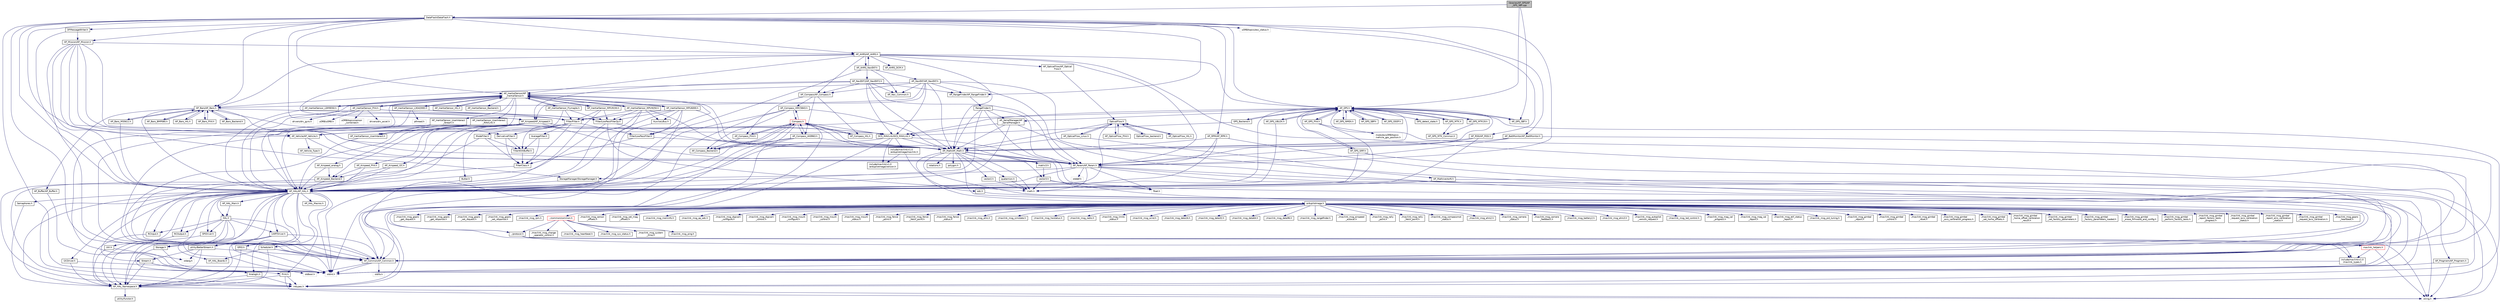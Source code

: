 digraph "libraries/AP_GPS/AP_GPS_SBF.cpp"
{
 // INTERACTIVE_SVG=YES
  edge [fontname="Helvetica",fontsize="10",labelfontname="Helvetica",labelfontsize="10"];
  node [fontname="Helvetica",fontsize="10",shape=record];
  Node1 [label="libraries/AP_GPS/AP\l_GPS_SBF.cpp",height=0.2,width=0.4,color="black", fillcolor="grey75", style="filled", fontcolor="black"];
  Node1 -> Node2 [color="midnightblue",fontsize="10",style="solid",fontname="Helvetica"];
  Node2 [label="AP_GPS.h",height=0.2,width=0.4,color="black", fillcolor="white", style="filled",URL="$AP__GPS_8h.html"];
  Node2 -> Node3 [color="midnightblue",fontsize="10",style="solid",fontname="Helvetica"];
  Node3 [label="AP_HAL/AP_HAL.h",height=0.2,width=0.4,color="black", fillcolor="white", style="filled",URL="$AP__HAL_8h.html"];
  Node3 -> Node4 [color="midnightblue",fontsize="10",style="solid",fontname="Helvetica"];
  Node4 [label="stdint.h",height=0.2,width=0.4,color="grey75", fillcolor="white", style="filled"];
  Node3 -> Node5 [color="midnightblue",fontsize="10",style="solid",fontname="Helvetica"];
  Node5 [label="stdbool.h",height=0.2,width=0.4,color="grey75", fillcolor="white", style="filled"];
  Node3 -> Node6 [color="midnightblue",fontsize="10",style="solid",fontname="Helvetica"];
  Node6 [label="AP_HAL_Namespace.h",height=0.2,width=0.4,color="black", fillcolor="white", style="filled",URL="$AP__HAL__Namespace_8h.html"];
  Node6 -> Node7 [color="midnightblue",fontsize="10",style="solid",fontname="Helvetica"];
  Node7 [label="string.h",height=0.2,width=0.4,color="grey75", fillcolor="white", style="filled"];
  Node6 -> Node8 [color="midnightblue",fontsize="10",style="solid",fontname="Helvetica"];
  Node8 [label="utility/functor.h",height=0.2,width=0.4,color="black", fillcolor="white", style="filled",URL="$functor_8h.html"];
  Node3 -> Node9 [color="midnightblue",fontsize="10",style="solid",fontname="Helvetica"];
  Node9 [label="AP_HAL_Boards.h",height=0.2,width=0.4,color="black", fillcolor="white", style="filled",URL="$AP__HAL__Boards_8h.html"];
  Node3 -> Node10 [color="midnightblue",fontsize="10",style="solid",fontname="Helvetica"];
  Node10 [label="AP_HAL_Macros.h",height=0.2,width=0.4,color="black", fillcolor="white", style="filled",URL="$AP__HAL__Macros_8h.html"];
  Node3 -> Node11 [color="midnightblue",fontsize="10",style="solid",fontname="Helvetica"];
  Node11 [label="AP_HAL_Main.h",height=0.2,width=0.4,color="black", fillcolor="white", style="filled",URL="$AP__HAL__Main_8h.html"];
  Node11 -> Node12 [color="midnightblue",fontsize="10",style="solid",fontname="Helvetica"];
  Node12 [label="HAL.h",height=0.2,width=0.4,color="black", fillcolor="white", style="filled",URL="$HAL_8h.html"];
  Node12 -> Node6 [color="midnightblue",fontsize="10",style="solid",fontname="Helvetica"];
  Node12 -> Node13 [color="midnightblue",fontsize="10",style="solid",fontname="Helvetica"];
  Node13 [label="AnalogIn.h",height=0.2,width=0.4,color="black", fillcolor="white", style="filled",URL="$AnalogIn_8h.html"];
  Node13 -> Node14 [color="midnightblue",fontsize="10",style="solid",fontname="Helvetica"];
  Node14 [label="inttypes.h",height=0.2,width=0.4,color="grey75", fillcolor="white", style="filled"];
  Node13 -> Node6 [color="midnightblue",fontsize="10",style="solid",fontname="Helvetica"];
  Node12 -> Node15 [color="midnightblue",fontsize="10",style="solid",fontname="Helvetica"];
  Node15 [label="GPIO.h",height=0.2,width=0.4,color="black", fillcolor="white", style="filled",URL="$GPIO_8h.html"];
  Node15 -> Node4 [color="midnightblue",fontsize="10",style="solid",fontname="Helvetica"];
  Node15 -> Node6 [color="midnightblue",fontsize="10",style="solid",fontname="Helvetica"];
  Node12 -> Node16 [color="midnightblue",fontsize="10",style="solid",fontname="Helvetica"];
  Node16 [label="RCInput.h",height=0.2,width=0.4,color="black", fillcolor="white", style="filled",URL="$RCInput_8h.html"];
  Node16 -> Node6 [color="midnightblue",fontsize="10",style="solid",fontname="Helvetica"];
  Node12 -> Node17 [color="midnightblue",fontsize="10",style="solid",fontname="Helvetica"];
  Node17 [label="RCOutput.h",height=0.2,width=0.4,color="black", fillcolor="white", style="filled",URL="$RCOutput_8h.html"];
  Node17 -> Node6 [color="midnightblue",fontsize="10",style="solid",fontname="Helvetica"];
  Node12 -> Node18 [color="midnightblue",fontsize="10",style="solid",fontname="Helvetica"];
  Node18 [label="SPIDriver.h",height=0.2,width=0.4,color="black", fillcolor="white", style="filled",URL="$SPIDriver_8h.html"];
  Node18 -> Node6 [color="midnightblue",fontsize="10",style="solid",fontname="Helvetica"];
  Node12 -> Node19 [color="midnightblue",fontsize="10",style="solid",fontname="Helvetica"];
  Node19 [label="Storage.h",height=0.2,width=0.4,color="black", fillcolor="white", style="filled",URL="$Storage_8h.html"];
  Node19 -> Node4 [color="midnightblue",fontsize="10",style="solid",fontname="Helvetica"];
  Node19 -> Node6 [color="midnightblue",fontsize="10",style="solid",fontname="Helvetica"];
  Node12 -> Node20 [color="midnightblue",fontsize="10",style="solid",fontname="Helvetica"];
  Node20 [label="UARTDriver.h",height=0.2,width=0.4,color="black", fillcolor="white", style="filled",URL="$UARTDriver_8h.html"];
  Node20 -> Node4 [color="midnightblue",fontsize="10",style="solid",fontname="Helvetica"];
  Node20 -> Node21 [color="midnightblue",fontsize="10",style="solid",fontname="Helvetica"];
  Node21 [label="AP_Common/AP_Common.h",height=0.2,width=0.4,color="black", fillcolor="white", style="filled",URL="$AP__Common_8h.html",tooltip="Common definitions and utility routines for the ArduPilot libraries. "];
  Node21 -> Node4 [color="midnightblue",fontsize="10",style="solid",fontname="Helvetica"];
  Node21 -> Node22 [color="midnightblue",fontsize="10",style="solid",fontname="Helvetica"];
  Node22 [label="stdlib.h",height=0.2,width=0.4,color="grey75", fillcolor="white", style="filled"];
  Node21 -> Node5 [color="midnightblue",fontsize="10",style="solid",fontname="Helvetica"];
  Node20 -> Node6 [color="midnightblue",fontsize="10",style="solid",fontname="Helvetica"];
  Node20 -> Node23 [color="midnightblue",fontsize="10",style="solid",fontname="Helvetica"];
  Node23 [label="utility/BetterStream.h",height=0.2,width=0.4,color="black", fillcolor="white", style="filled",URL="$BetterStream_8h.html"];
  Node23 -> Node24 [color="midnightblue",fontsize="10",style="solid",fontname="Helvetica"];
  Node24 [label="stdarg.h",height=0.2,width=0.4,color="grey75", fillcolor="white", style="filled"];
  Node23 -> Node21 [color="midnightblue",fontsize="10",style="solid",fontname="Helvetica"];
  Node23 -> Node6 [color="midnightblue",fontsize="10",style="solid",fontname="Helvetica"];
  Node23 -> Node25 [color="midnightblue",fontsize="10",style="solid",fontname="Helvetica"];
  Node25 [label="Stream.h",height=0.2,width=0.4,color="black", fillcolor="white", style="filled",URL="$Stream_8h.html"];
  Node25 -> Node6 [color="midnightblue",fontsize="10",style="solid",fontname="Helvetica"];
  Node25 -> Node26 [color="midnightblue",fontsize="10",style="solid",fontname="Helvetica"];
  Node26 [label="Print.h",height=0.2,width=0.4,color="black", fillcolor="white", style="filled",URL="$Print_8h.html"];
  Node26 -> Node6 [color="midnightblue",fontsize="10",style="solid",fontname="Helvetica"];
  Node26 -> Node14 [color="midnightblue",fontsize="10",style="solid",fontname="Helvetica"];
  Node26 -> Node7 [color="midnightblue",fontsize="10",style="solid",fontname="Helvetica"];
  Node3 -> Node20 [color="midnightblue",fontsize="10",style="solid",fontname="Helvetica"];
  Node3 -> Node27 [color="midnightblue",fontsize="10",style="solid",fontname="Helvetica"];
  Node27 [label="I2CDriver.h",height=0.2,width=0.4,color="black", fillcolor="white", style="filled",URL="$I2CDriver_8h.html"];
  Node27 -> Node4 [color="midnightblue",fontsize="10",style="solid",fontname="Helvetica"];
  Node27 -> Node6 [color="midnightblue",fontsize="10",style="solid",fontname="Helvetica"];
  Node3 -> Node18 [color="midnightblue",fontsize="10",style="solid",fontname="Helvetica"];
  Node3 -> Node13 [color="midnightblue",fontsize="10",style="solid",fontname="Helvetica"];
  Node3 -> Node19 [color="midnightblue",fontsize="10",style="solid",fontname="Helvetica"];
  Node3 -> Node15 [color="midnightblue",fontsize="10",style="solid",fontname="Helvetica"];
  Node3 -> Node16 [color="midnightblue",fontsize="10",style="solid",fontname="Helvetica"];
  Node3 -> Node17 [color="midnightblue",fontsize="10",style="solid",fontname="Helvetica"];
  Node3 -> Node28 [color="midnightblue",fontsize="10",style="solid",fontname="Helvetica"];
  Node28 [label="Scheduler.h",height=0.2,width=0.4,color="black", fillcolor="white", style="filled",URL="$Scheduler_8h.html"];
  Node28 -> Node4 [color="midnightblue",fontsize="10",style="solid",fontname="Helvetica"];
  Node28 -> Node21 [color="midnightblue",fontsize="10",style="solid",fontname="Helvetica"];
  Node28 -> Node9 [color="midnightblue",fontsize="10",style="solid",fontname="Helvetica"];
  Node28 -> Node6 [color="midnightblue",fontsize="10",style="solid",fontname="Helvetica"];
  Node3 -> Node29 [color="midnightblue",fontsize="10",style="solid",fontname="Helvetica"];
  Node29 [label="Semaphores.h",height=0.2,width=0.4,color="black", fillcolor="white", style="filled",URL="$Semaphores_8h.html"];
  Node29 -> Node6 [color="midnightblue",fontsize="10",style="solid",fontname="Helvetica"];
  Node3 -> Node30 [color="midnightblue",fontsize="10",style="solid",fontname="Helvetica"];
  Node30 [label="Util.h",height=0.2,width=0.4,color="black", fillcolor="white", style="filled",URL="$Util_8h.html"];
  Node30 -> Node24 [color="midnightblue",fontsize="10",style="solid",fontname="Helvetica"];
  Node30 -> Node6 [color="midnightblue",fontsize="10",style="solid",fontname="Helvetica"];
  Node3 -> Node26 [color="midnightblue",fontsize="10",style="solid",fontname="Helvetica"];
  Node3 -> Node25 [color="midnightblue",fontsize="10",style="solid",fontname="Helvetica"];
  Node3 -> Node23 [color="midnightblue",fontsize="10",style="solid",fontname="Helvetica"];
  Node3 -> Node12 [color="midnightblue",fontsize="10",style="solid",fontname="Helvetica"];
  Node2 -> Node14 [color="midnightblue",fontsize="10",style="solid",fontname="Helvetica"];
  Node2 -> Node21 [color="midnightblue",fontsize="10",style="solid",fontname="Helvetica"];
  Node2 -> Node31 [color="midnightblue",fontsize="10",style="solid",fontname="Helvetica"];
  Node31 [label="AP_Param/AP_Param.h",height=0.2,width=0.4,color="black", fillcolor="white", style="filled",URL="$AP__Param_8h.html",tooltip="A system for managing and storing variables that are of general interest to the system. "];
  Node31 -> Node3 [color="midnightblue",fontsize="10",style="solid",fontname="Helvetica"];
  Node31 -> Node32 [color="midnightblue",fontsize="10",style="solid",fontname="Helvetica"];
  Node32 [label="stddef.h",height=0.2,width=0.4,color="grey75", fillcolor="white", style="filled"];
  Node31 -> Node7 [color="midnightblue",fontsize="10",style="solid",fontname="Helvetica"];
  Node31 -> Node4 [color="midnightblue",fontsize="10",style="solid",fontname="Helvetica"];
  Node31 -> Node33 [color="midnightblue",fontsize="10",style="solid",fontname="Helvetica"];
  Node33 [label="math.h",height=0.2,width=0.4,color="grey75", fillcolor="white", style="filled"];
  Node31 -> Node34 [color="midnightblue",fontsize="10",style="solid",fontname="Helvetica"];
  Node34 [label="float.h",height=0.2,width=0.4,color="grey75", fillcolor="white", style="filled"];
  Node31 -> Node35 [color="midnightblue",fontsize="10",style="solid",fontname="Helvetica"];
  Node35 [label="AP_Progmem/AP_Progmem.h",height=0.2,width=0.4,color="black", fillcolor="white", style="filled",URL="$AP__Progmem_8h.html"];
  Node35 -> Node7 [color="midnightblue",fontsize="10",style="solid",fontname="Helvetica"];
  Node35 -> Node4 [color="midnightblue",fontsize="10",style="solid",fontname="Helvetica"];
  Node31 -> Node36 [color="midnightblue",fontsize="10",style="solid",fontname="Helvetica"];
  Node36 [label="StorageManager/StorageManager.h",height=0.2,width=0.4,color="black", fillcolor="white", style="filled",URL="$StorageManager_8h.html"];
  Node36 -> Node3 [color="midnightblue",fontsize="10",style="solid",fontname="Helvetica"];
  Node2 -> Node37 [color="midnightblue",fontsize="10",style="solid",fontname="Helvetica"];
  Node37 [label="AP_Math/AP_Math.h",height=0.2,width=0.4,color="black", fillcolor="white", style="filled",URL="$AP__Math_8h.html"];
  Node37 -> Node21 [color="midnightblue",fontsize="10",style="solid",fontname="Helvetica"];
  Node37 -> Node31 [color="midnightblue",fontsize="10",style="solid",fontname="Helvetica"];
  Node37 -> Node33 [color="midnightblue",fontsize="10",style="solid",fontname="Helvetica"];
  Node37 -> Node4 [color="midnightblue",fontsize="10",style="solid",fontname="Helvetica"];
  Node37 -> Node38 [color="midnightblue",fontsize="10",style="solid",fontname="Helvetica"];
  Node38 [label="rotations.h",height=0.2,width=0.4,color="black", fillcolor="white", style="filled",URL="$rotations_8h.html"];
  Node37 -> Node39 [color="midnightblue",fontsize="10",style="solid",fontname="Helvetica"];
  Node39 [label="vector2.h",height=0.2,width=0.4,color="black", fillcolor="white", style="filled",URL="$vector2_8h.html"];
  Node39 -> Node33 [color="midnightblue",fontsize="10",style="solid",fontname="Helvetica"];
  Node37 -> Node40 [color="midnightblue",fontsize="10",style="solid",fontname="Helvetica"];
  Node40 [label="vector3.h",height=0.2,width=0.4,color="black", fillcolor="white", style="filled",URL="$vector3_8h.html"];
  Node40 -> Node33 [color="midnightblue",fontsize="10",style="solid",fontname="Helvetica"];
  Node40 -> Node34 [color="midnightblue",fontsize="10",style="solid",fontname="Helvetica"];
  Node40 -> Node7 [color="midnightblue",fontsize="10",style="solid",fontname="Helvetica"];
  Node37 -> Node41 [color="midnightblue",fontsize="10",style="solid",fontname="Helvetica"];
  Node41 [label="matrix3.h",height=0.2,width=0.4,color="black", fillcolor="white", style="filled",URL="$matrix3_8h.html"];
  Node41 -> Node40 [color="midnightblue",fontsize="10",style="solid",fontname="Helvetica"];
  Node37 -> Node42 [color="midnightblue",fontsize="10",style="solid",fontname="Helvetica"];
  Node42 [label="quaternion.h",height=0.2,width=0.4,color="black", fillcolor="white", style="filled",URL="$quaternion_8h.html"];
  Node42 -> Node33 [color="midnightblue",fontsize="10",style="solid",fontname="Helvetica"];
  Node37 -> Node43 [color="midnightblue",fontsize="10",style="solid",fontname="Helvetica"];
  Node43 [label="polygon.h",height=0.2,width=0.4,color="black", fillcolor="white", style="filled",URL="$polygon_8h.html"];
  Node37 -> Node44 [color="midnightblue",fontsize="10",style="solid",fontname="Helvetica"];
  Node44 [label="edc.h",height=0.2,width=0.4,color="black", fillcolor="white", style="filled",URL="$edc_8h.html"];
  Node44 -> Node4 [color="midnightblue",fontsize="10",style="solid",fontname="Helvetica"];
  Node37 -> Node34 [color="midnightblue",fontsize="10",style="solid",fontname="Helvetica"];
  Node2 -> Node45 [color="midnightblue",fontsize="10",style="solid",fontname="Helvetica"];
  Node45 [label="GCS_MAVLink/GCS_MAVLink.h",height=0.2,width=0.4,color="black", fillcolor="white", style="filled",URL="$GCS__MAVLink_8h.html",tooltip="One size fits all header for MAVLink integration. "];
  Node45 -> Node3 [color="midnightblue",fontsize="10",style="solid",fontname="Helvetica"];
  Node45 -> Node31 [color="midnightblue",fontsize="10",style="solid",fontname="Helvetica"];
  Node45 -> Node37 [color="midnightblue",fontsize="10",style="solid",fontname="Helvetica"];
  Node45 -> Node46 [color="midnightblue",fontsize="10",style="solid",fontname="Helvetica"];
  Node46 [label="include/mavlink/v1.0\l/ardupilotmega/version.h",height=0.2,width=0.4,color="black", fillcolor="white", style="filled",URL="$ardupilotmega_2version_8h.html",tooltip="MAVLink comm protocol built from ardupilotmega.xml. "];
  Node45 -> Node47 [color="midnightblue",fontsize="10",style="solid",fontname="Helvetica"];
  Node47 [label="include/mavlink/v1.0\l/mavlink_types.h",height=0.2,width=0.4,color="black", fillcolor="white", style="filled",URL="$mavlink__types_8h.html"];
  Node47 -> Node4 [color="midnightblue",fontsize="10",style="solid",fontname="Helvetica"];
  Node45 -> Node48 [color="midnightblue",fontsize="10",style="solid",fontname="Helvetica"];
  Node48 [label="include/mavlink/v1.0\l/ardupilotmega/mavlink.h",height=0.2,width=0.4,color="black", fillcolor="white", style="filled",URL="$ardupilotmega_2mavlink_8h.html",tooltip="MAVLink comm protocol built from ardupilotmega.xml. "];
  Node48 -> Node46 [color="midnightblue",fontsize="10",style="solid",fontname="Helvetica"];
  Node48 -> Node49 [color="midnightblue",fontsize="10",style="solid",fontname="Helvetica"];
  Node49 [label="ardupilotmega.h",height=0.2,width=0.4,color="black", fillcolor="white", style="filled",URL="$ardupilotmega_8h.html",tooltip="MAVLink comm protocol generated from ardupilotmega.xml. "];
  Node49 -> Node50 [color="midnightblue",fontsize="10",style="solid",fontname="Helvetica"];
  Node50 [label="../protocol.h",height=0.2,width=0.4,color="black", fillcolor="white", style="filled",URL="$protocol_8h.html"];
  Node50 -> Node7 [color="midnightblue",fontsize="10",style="solid",fontname="Helvetica"];
  Node50 -> Node47 [color="midnightblue",fontsize="10",style="solid",fontname="Helvetica"];
  Node50 -> Node51 [color="midnightblue",fontsize="10",style="solid",fontname="Helvetica"];
  Node51 [label="mavlink_helpers.h",height=0.2,width=0.4,color="red", fillcolor="white", style="filled",URL="$mavlink__helpers_8h.html"];
  Node51 -> Node7 [color="midnightblue",fontsize="10",style="solid",fontname="Helvetica"];
  Node51 -> Node47 [color="midnightblue",fontsize="10",style="solid",fontname="Helvetica"];
  Node49 -> Node52 [color="midnightblue",fontsize="10",style="solid",fontname="Helvetica"];
  Node52 [label="../common/common.h",height=0.2,width=0.4,color="red", fillcolor="white", style="filled",URL="$common_8h.html",tooltip="MAVLink comm protocol generated from common.xml. "];
  Node52 -> Node50 [color="midnightblue",fontsize="10",style="solid",fontname="Helvetica"];
  Node52 -> Node53 [color="midnightblue",fontsize="10",style="solid",fontname="Helvetica"];
  Node53 [label="./mavlink_msg_heartbeat.h",height=0.2,width=0.4,color="black", fillcolor="white", style="filled",URL="$mavlink__msg__heartbeat_8h.html"];
  Node52 -> Node54 [color="midnightblue",fontsize="10",style="solid",fontname="Helvetica"];
  Node54 [label="./mavlink_msg_sys_status.h",height=0.2,width=0.4,color="black", fillcolor="white", style="filled",URL="$mavlink__msg__sys__status_8h.html"];
  Node52 -> Node55 [color="midnightblue",fontsize="10",style="solid",fontname="Helvetica"];
  Node55 [label="./mavlink_msg_system\l_time.h",height=0.2,width=0.4,color="black", fillcolor="white", style="filled",URL="$mavlink__msg__system__time_8h.html"];
  Node52 -> Node56 [color="midnightblue",fontsize="10",style="solid",fontname="Helvetica"];
  Node56 [label="./mavlink_msg_ping.h",height=0.2,width=0.4,color="black", fillcolor="white", style="filled",URL="$mavlink__msg__ping_8h.html"];
  Node52 -> Node57 [color="midnightblue",fontsize="10",style="solid",fontname="Helvetica"];
  Node57 [label="./mavlink_msg_change\l_operator_control.h",height=0.2,width=0.4,color="black", fillcolor="white", style="filled",URL="$mavlink__msg__change__operator__control_8h.html"];
  Node49 -> Node58 [color="midnightblue",fontsize="10",style="solid",fontname="Helvetica"];
  Node58 [label="./mavlink_msg_sensor\l_offsets.h",height=0.2,width=0.4,color="black", fillcolor="white", style="filled",URL="$mavlink__msg__sensor__offsets_8h.html"];
  Node49 -> Node59 [color="midnightblue",fontsize="10",style="solid",fontname="Helvetica"];
  Node59 [label="./mavlink_msg_set_mag\l_offsets.h",height=0.2,width=0.4,color="black", fillcolor="white", style="filled",URL="$mavlink__msg__set__mag__offsets_8h.html"];
  Node49 -> Node60 [color="midnightblue",fontsize="10",style="solid",fontname="Helvetica"];
  Node60 [label="./mavlink_msg_meminfo.h",height=0.2,width=0.4,color="black", fillcolor="white", style="filled",URL="$mavlink__msg__meminfo_8h.html"];
  Node49 -> Node61 [color="midnightblue",fontsize="10",style="solid",fontname="Helvetica"];
  Node61 [label="./mavlink_msg_ap_adc.h",height=0.2,width=0.4,color="black", fillcolor="white", style="filled",URL="$mavlink__msg__ap__adc_8h.html"];
  Node49 -> Node62 [color="midnightblue",fontsize="10",style="solid",fontname="Helvetica"];
  Node62 [label="./mavlink_msg_digicam\l_configure.h",height=0.2,width=0.4,color="black", fillcolor="white", style="filled",URL="$mavlink__msg__digicam__configure_8h.html"];
  Node49 -> Node63 [color="midnightblue",fontsize="10",style="solid",fontname="Helvetica"];
  Node63 [label="./mavlink_msg_digicam\l_control.h",height=0.2,width=0.4,color="black", fillcolor="white", style="filled",URL="$mavlink__msg__digicam__control_8h.html"];
  Node49 -> Node64 [color="midnightblue",fontsize="10",style="solid",fontname="Helvetica"];
  Node64 [label="./mavlink_msg_mount\l_configure.h",height=0.2,width=0.4,color="black", fillcolor="white", style="filled",URL="$mavlink__msg__mount__configure_8h.html"];
  Node49 -> Node65 [color="midnightblue",fontsize="10",style="solid",fontname="Helvetica"];
  Node65 [label="./mavlink_msg_mount\l_control.h",height=0.2,width=0.4,color="black", fillcolor="white", style="filled",URL="$mavlink__msg__mount__control_8h.html"];
  Node49 -> Node66 [color="midnightblue",fontsize="10",style="solid",fontname="Helvetica"];
  Node66 [label="./mavlink_msg_mount\l_status.h",height=0.2,width=0.4,color="black", fillcolor="white", style="filled",URL="$mavlink__msg__mount__status_8h.html"];
  Node49 -> Node67 [color="midnightblue",fontsize="10",style="solid",fontname="Helvetica"];
  Node67 [label="./mavlink_msg_fence\l_point.h",height=0.2,width=0.4,color="black", fillcolor="white", style="filled",URL="$mavlink__msg__fence__point_8h.html"];
  Node49 -> Node68 [color="midnightblue",fontsize="10",style="solid",fontname="Helvetica"];
  Node68 [label="./mavlink_msg_fence\l_fetch_point.h",height=0.2,width=0.4,color="black", fillcolor="white", style="filled",URL="$mavlink__msg__fence__fetch__point_8h.html"];
  Node49 -> Node69 [color="midnightblue",fontsize="10",style="solid",fontname="Helvetica"];
  Node69 [label="./mavlink_msg_fence\l_status.h",height=0.2,width=0.4,color="black", fillcolor="white", style="filled",URL="$mavlink__msg__fence__status_8h.html"];
  Node49 -> Node70 [color="midnightblue",fontsize="10",style="solid",fontname="Helvetica"];
  Node70 [label="./mavlink_msg_ahrs.h",height=0.2,width=0.4,color="black", fillcolor="white", style="filled",URL="$mavlink__msg__ahrs_8h.html"];
  Node49 -> Node71 [color="midnightblue",fontsize="10",style="solid",fontname="Helvetica"];
  Node71 [label="./mavlink_msg_simstate.h",height=0.2,width=0.4,color="black", fillcolor="white", style="filled",URL="$mavlink__msg__simstate_8h.html"];
  Node49 -> Node72 [color="midnightblue",fontsize="10",style="solid",fontname="Helvetica"];
  Node72 [label="./mavlink_msg_hwstatus.h",height=0.2,width=0.4,color="black", fillcolor="white", style="filled",URL="$mavlink__msg__hwstatus_8h.html"];
  Node49 -> Node73 [color="midnightblue",fontsize="10",style="solid",fontname="Helvetica"];
  Node73 [label="./mavlink_msg_radio.h",height=0.2,width=0.4,color="black", fillcolor="white", style="filled",URL="$mavlink__msg__radio_8h.html"];
  Node49 -> Node74 [color="midnightblue",fontsize="10",style="solid",fontname="Helvetica"];
  Node74 [label="./mavlink_msg_limits\l_status.h",height=0.2,width=0.4,color="black", fillcolor="white", style="filled",URL="$mavlink__msg__limits__status_8h.html"];
  Node49 -> Node75 [color="midnightblue",fontsize="10",style="solid",fontname="Helvetica"];
  Node75 [label="./mavlink_msg_wind.h",height=0.2,width=0.4,color="black", fillcolor="white", style="filled",URL="$mavlink__msg__wind_8h.html"];
  Node49 -> Node76 [color="midnightblue",fontsize="10",style="solid",fontname="Helvetica"];
  Node76 [label="./mavlink_msg_data16.h",height=0.2,width=0.4,color="black", fillcolor="white", style="filled",URL="$mavlink__msg__data16_8h.html"];
  Node49 -> Node77 [color="midnightblue",fontsize="10",style="solid",fontname="Helvetica"];
  Node77 [label="./mavlink_msg_data32.h",height=0.2,width=0.4,color="black", fillcolor="white", style="filled",URL="$mavlink__msg__data32_8h.html"];
  Node49 -> Node78 [color="midnightblue",fontsize="10",style="solid",fontname="Helvetica"];
  Node78 [label="./mavlink_msg_data64.h",height=0.2,width=0.4,color="black", fillcolor="white", style="filled",URL="$mavlink__msg__data64_8h.html"];
  Node49 -> Node79 [color="midnightblue",fontsize="10",style="solid",fontname="Helvetica"];
  Node79 [label="./mavlink_msg_data96.h",height=0.2,width=0.4,color="black", fillcolor="white", style="filled",URL="$mavlink__msg__data96_8h.html"];
  Node49 -> Node80 [color="midnightblue",fontsize="10",style="solid",fontname="Helvetica"];
  Node80 [label="./mavlink_msg_rangefinder.h",height=0.2,width=0.4,color="black", fillcolor="white", style="filled",URL="$mavlink__msg__rangefinder_8h.html"];
  Node49 -> Node81 [color="midnightblue",fontsize="10",style="solid",fontname="Helvetica"];
  Node81 [label="./mavlink_msg_airspeed\l_autocal.h",height=0.2,width=0.4,color="black", fillcolor="white", style="filled",URL="$mavlink__msg__airspeed__autocal_8h.html"];
  Node49 -> Node82 [color="midnightblue",fontsize="10",style="solid",fontname="Helvetica"];
  Node82 [label="./mavlink_msg_rally\l_point.h",height=0.2,width=0.4,color="black", fillcolor="white", style="filled",URL="$mavlink__msg__rally__point_8h.html"];
  Node49 -> Node83 [color="midnightblue",fontsize="10",style="solid",fontname="Helvetica"];
  Node83 [label="./mavlink_msg_rally\l_fetch_point.h",height=0.2,width=0.4,color="black", fillcolor="white", style="filled",URL="$mavlink__msg__rally__fetch__point_8h.html"];
  Node49 -> Node84 [color="midnightblue",fontsize="10",style="solid",fontname="Helvetica"];
  Node84 [label="./mavlink_msg_compassmot\l_status.h",height=0.2,width=0.4,color="black", fillcolor="white", style="filled",URL="$mavlink__msg__compassmot__status_8h.html"];
  Node49 -> Node85 [color="midnightblue",fontsize="10",style="solid",fontname="Helvetica"];
  Node85 [label="./mavlink_msg_ahrs2.h",height=0.2,width=0.4,color="black", fillcolor="white", style="filled",URL="$mavlink__msg__ahrs2_8h.html"];
  Node49 -> Node86 [color="midnightblue",fontsize="10",style="solid",fontname="Helvetica"];
  Node86 [label="./mavlink_msg_camera\l_status.h",height=0.2,width=0.4,color="black", fillcolor="white", style="filled",URL="$mavlink__msg__camera__status_8h.html"];
  Node49 -> Node87 [color="midnightblue",fontsize="10",style="solid",fontname="Helvetica"];
  Node87 [label="./mavlink_msg_camera\l_feedback.h",height=0.2,width=0.4,color="black", fillcolor="white", style="filled",URL="$mavlink__msg__camera__feedback_8h.html"];
  Node49 -> Node88 [color="midnightblue",fontsize="10",style="solid",fontname="Helvetica"];
  Node88 [label="./mavlink_msg_battery2.h",height=0.2,width=0.4,color="black", fillcolor="white", style="filled",URL="$mavlink__msg__battery2_8h.html"];
  Node49 -> Node89 [color="midnightblue",fontsize="10",style="solid",fontname="Helvetica"];
  Node89 [label="./mavlink_msg_ahrs3.h",height=0.2,width=0.4,color="black", fillcolor="white", style="filled",URL="$mavlink__msg__ahrs3_8h.html"];
  Node49 -> Node90 [color="midnightblue",fontsize="10",style="solid",fontname="Helvetica"];
  Node90 [label="./mavlink_msg_autopilot\l_version_request.h",height=0.2,width=0.4,color="black", fillcolor="white", style="filled",URL="$mavlink__msg__autopilot__version__request_8h.html"];
  Node49 -> Node91 [color="midnightblue",fontsize="10",style="solid",fontname="Helvetica"];
  Node91 [label="./mavlink_msg_led_control.h",height=0.2,width=0.4,color="black", fillcolor="white", style="filled",URL="$mavlink__msg__led__control_8h.html"];
  Node49 -> Node92 [color="midnightblue",fontsize="10",style="solid",fontname="Helvetica"];
  Node92 [label="./mavlink_msg_mag_cal\l_progress.h",height=0.2,width=0.4,color="black", fillcolor="white", style="filled",URL="$mavlink__msg__mag__cal__progress_8h.html"];
  Node49 -> Node93 [color="midnightblue",fontsize="10",style="solid",fontname="Helvetica"];
  Node93 [label="./mavlink_msg_mag_cal\l_report.h",height=0.2,width=0.4,color="black", fillcolor="white", style="filled",URL="$mavlink__msg__mag__cal__report_8h.html"];
  Node49 -> Node94 [color="midnightblue",fontsize="10",style="solid",fontname="Helvetica"];
  Node94 [label="./mavlink_msg_ekf_status\l_report.h",height=0.2,width=0.4,color="black", fillcolor="white", style="filled",URL="$mavlink__msg__ekf__status__report_8h.html"];
  Node49 -> Node95 [color="midnightblue",fontsize="10",style="solid",fontname="Helvetica"];
  Node95 [label="./mavlink_msg_pid_tuning.h",height=0.2,width=0.4,color="black", fillcolor="white", style="filled",URL="$mavlink__msg__pid__tuning_8h.html"];
  Node49 -> Node96 [color="midnightblue",fontsize="10",style="solid",fontname="Helvetica"];
  Node96 [label="./mavlink_msg_gimbal\l_report.h",height=0.2,width=0.4,color="black", fillcolor="white", style="filled",URL="$mavlink__msg__gimbal__report_8h.html"];
  Node49 -> Node97 [color="midnightblue",fontsize="10",style="solid",fontname="Helvetica"];
  Node97 [label="./mavlink_msg_gimbal\l_control.h",height=0.2,width=0.4,color="black", fillcolor="white", style="filled",URL="$mavlink__msg__gimbal__control_8h.html"];
  Node49 -> Node98 [color="midnightblue",fontsize="10",style="solid",fontname="Helvetica"];
  Node98 [label="./mavlink_msg_gimbal\l_reset.h",height=0.2,width=0.4,color="black", fillcolor="white", style="filled",URL="$mavlink__msg__gimbal__reset_8h.html"];
  Node49 -> Node99 [color="midnightblue",fontsize="10",style="solid",fontname="Helvetica"];
  Node99 [label="./mavlink_msg_gimbal\l_axis_calibration_progress.h",height=0.2,width=0.4,color="black", fillcolor="white", style="filled",URL="$mavlink__msg__gimbal__axis__calibration__progress_8h.html"];
  Node49 -> Node100 [color="midnightblue",fontsize="10",style="solid",fontname="Helvetica"];
  Node100 [label="./mavlink_msg_gimbal\l_set_home_offsets.h",height=0.2,width=0.4,color="black", fillcolor="white", style="filled",URL="$mavlink__msg__gimbal__set__home__offsets_8h.html"];
  Node49 -> Node101 [color="midnightblue",fontsize="10",style="solid",fontname="Helvetica"];
  Node101 [label="./mavlink_msg_gimbal\l_home_offset_calibration\l_result.h",height=0.2,width=0.4,color="black", fillcolor="white", style="filled",URL="$mavlink__msg__gimbal__home__offset__calibration__result_8h.html"];
  Node49 -> Node102 [color="midnightblue",fontsize="10",style="solid",fontname="Helvetica"];
  Node102 [label="./mavlink_msg_gimbal\l_set_factory_parameters.h",height=0.2,width=0.4,color="black", fillcolor="white", style="filled",URL="$mavlink__msg__gimbal__set__factory__parameters_8h.html"];
  Node49 -> Node103 [color="midnightblue",fontsize="10",style="solid",fontname="Helvetica"];
  Node103 [label="./mavlink_msg_gimbal\l_factory_parameters_loaded.h",height=0.2,width=0.4,color="black", fillcolor="white", style="filled",URL="$mavlink__msg__gimbal__factory__parameters__loaded_8h.html"];
  Node49 -> Node104 [color="midnightblue",fontsize="10",style="solid",fontname="Helvetica"];
  Node104 [label="./mavlink_msg_gimbal\l_erase_firmware_and_config.h",height=0.2,width=0.4,color="black", fillcolor="white", style="filled",URL="$mavlink__msg__gimbal__erase__firmware__and__config_8h.html"];
  Node49 -> Node105 [color="midnightblue",fontsize="10",style="solid",fontname="Helvetica"];
  Node105 [label="./mavlink_msg_gimbal\l_perform_factory_tests.h",height=0.2,width=0.4,color="black", fillcolor="white", style="filled",URL="$mavlink__msg__gimbal__perform__factory__tests_8h.html"];
  Node49 -> Node106 [color="midnightblue",fontsize="10",style="solid",fontname="Helvetica"];
  Node106 [label="./mavlink_msg_gimbal\l_report_factory_tests\l_progress.h",height=0.2,width=0.4,color="black", fillcolor="white", style="filled",URL="$mavlink__msg__gimbal__report__factory__tests__progress_8h.html"];
  Node49 -> Node107 [color="midnightblue",fontsize="10",style="solid",fontname="Helvetica"];
  Node107 [label="./mavlink_msg_gimbal\l_request_axis_calibration\l_status.h",height=0.2,width=0.4,color="black", fillcolor="white", style="filled",URL="$mavlink__msg__gimbal__request__axis__calibration__status_8h.html"];
  Node49 -> Node108 [color="midnightblue",fontsize="10",style="solid",fontname="Helvetica"];
  Node108 [label="./mavlink_msg_gimbal\l_report_axis_calibration\l_status.h",height=0.2,width=0.4,color="black", fillcolor="white", style="filled",URL="$mavlink__msg__gimbal__report__axis__calibration__status_8h.html"];
  Node49 -> Node109 [color="midnightblue",fontsize="10",style="solid",fontname="Helvetica"];
  Node109 [label="./mavlink_msg_gimbal\l_request_axis_calibration.h",height=0.2,width=0.4,color="black", fillcolor="white", style="filled",URL="$mavlink__msg__gimbal__request__axis__calibration_8h.html"];
  Node49 -> Node110 [color="midnightblue",fontsize="10",style="solid",fontname="Helvetica"];
  Node110 [label="./mavlink_msg_gopro\l_heartbeat.h",height=0.2,width=0.4,color="black", fillcolor="white", style="filled",URL="$mavlink__msg__gopro__heartbeat_8h.html"];
  Node49 -> Node111 [color="midnightblue",fontsize="10",style="solid",fontname="Helvetica"];
  Node111 [label="./mavlink_msg_gopro\l_get_request.h",height=0.2,width=0.4,color="black", fillcolor="white", style="filled",URL="$mavlink__msg__gopro__get__request_8h.html"];
  Node49 -> Node112 [color="midnightblue",fontsize="10",style="solid",fontname="Helvetica"];
  Node112 [label="./mavlink_msg_gopro\l_get_response.h",height=0.2,width=0.4,color="black", fillcolor="white", style="filled",URL="$mavlink__msg__gopro__get__response_8h.html"];
  Node49 -> Node113 [color="midnightblue",fontsize="10",style="solid",fontname="Helvetica"];
  Node113 [label="./mavlink_msg_gopro\l_set_request.h",height=0.2,width=0.4,color="black", fillcolor="white", style="filled",URL="$mavlink__msg__gopro__set__request_8h.html"];
  Node49 -> Node114 [color="midnightblue",fontsize="10",style="solid",fontname="Helvetica"];
  Node114 [label="./mavlink_msg_gopro\l_set_response.h",height=0.2,width=0.4,color="black", fillcolor="white", style="filled",URL="$mavlink__msg__gopro__set__response_8h.html"];
  Node49 -> Node115 [color="midnightblue",fontsize="10",style="solid",fontname="Helvetica"];
  Node115 [label="./mavlink_msg_rpm.h",height=0.2,width=0.4,color="black", fillcolor="white", style="filled",URL="$mavlink__msg__rpm_8h.html"];
  Node2 -> Node116 [color="midnightblue",fontsize="10",style="solid",fontname="Helvetica"];
  Node116 [label="AP_Vehicle/AP_Vehicle.h",height=0.2,width=0.4,color="black", fillcolor="white", style="filled",URL="$AP__Vehicle_8h.html"];
  Node116 -> Node31 [color="midnightblue",fontsize="10",style="solid",fontname="Helvetica"];
  Node116 -> Node117 [color="midnightblue",fontsize="10",style="solid",fontname="Helvetica"];
  Node117 [label="AP_Vehicle_Type.h",height=0.2,width=0.4,color="black", fillcolor="white", style="filled",URL="$AP__Vehicle__Type_8h.html"];
  Node2 -> Node118 [color="midnightblue",fontsize="10",style="solid",fontname="Helvetica"];
  Node118 [label="GPS_detect_state.h",height=0.2,width=0.4,color="black", fillcolor="white", style="filled",URL="$GPS__detect__state_8h.html"];
  Node2 -> Node119 [color="midnightblue",fontsize="10",style="solid",fontname="Helvetica"];
  Node119 [label="AP_SerialManager/AP\l_SerialManager.h",height=0.2,width=0.4,color="black", fillcolor="white", style="filled",URL="$AP__SerialManager_8h.html"];
  Node119 -> Node37 [color="midnightblue",fontsize="10",style="solid",fontname="Helvetica"];
  Node119 -> Node21 [color="midnightblue",fontsize="10",style="solid",fontname="Helvetica"];
  Node119 -> Node3 [color="midnightblue",fontsize="10",style="solid",fontname="Helvetica"];
  Node119 -> Node45 [color="midnightblue",fontsize="10",style="solid",fontname="Helvetica"];
  Node2 -> Node120 [color="midnightblue",fontsize="10",style="solid",fontname="Helvetica"];
  Node120 [label="GPS_Backend.h",height=0.2,width=0.4,color="black", fillcolor="white", style="filled",URL="$GPS__Backend_8h.html"];
  Node120 -> Node45 [color="midnightblue",fontsize="10",style="solid",fontname="Helvetica"];
  Node120 -> Node2 [color="midnightblue",fontsize="10",style="solid",fontname="Helvetica"];
  Node2 -> Node121 [color="midnightblue",fontsize="10",style="solid",fontname="Helvetica"];
  Node121 [label="AP_GPS_UBLOX.h",height=0.2,width=0.4,color="black", fillcolor="white", style="filled",URL="$AP__GPS__UBLOX_8h.html"];
  Node121 -> Node3 [color="midnightblue",fontsize="10",style="solid",fontname="Helvetica"];
  Node121 -> Node2 [color="midnightblue",fontsize="10",style="solid",fontname="Helvetica"];
  Node2 -> Node122 [color="midnightblue",fontsize="10",style="solid",fontname="Helvetica"];
  Node122 [label="AP_GPS_MTK.h",height=0.2,width=0.4,color="black", fillcolor="white", style="filled",URL="$AP__GPS__MTK_8h.html"];
  Node122 -> Node2 [color="midnightblue",fontsize="10",style="solid",fontname="Helvetica"];
  Node122 -> Node123 [color="midnightblue",fontsize="10",style="solid",fontname="Helvetica"];
  Node123 [label="AP_GPS_MTK_Common.h",height=0.2,width=0.4,color="black", fillcolor="white", style="filled",URL="$AP__GPS__MTK__Common_8h.html"];
  Node2 -> Node124 [color="midnightblue",fontsize="10",style="solid",fontname="Helvetica"];
  Node124 [label="AP_GPS_MTK19.h",height=0.2,width=0.4,color="black", fillcolor="white", style="filled",URL="$AP__GPS__MTK19_8h.html"];
  Node124 -> Node2 [color="midnightblue",fontsize="10",style="solid",fontname="Helvetica"];
  Node124 -> Node123 [color="midnightblue",fontsize="10",style="solid",fontname="Helvetica"];
  Node2 -> Node125 [color="midnightblue",fontsize="10",style="solid",fontname="Helvetica"];
  Node125 [label="AP_GPS_NMEA.h",height=0.2,width=0.4,color="black", fillcolor="white", style="filled",URL="$AP__GPS__NMEA_8h.html",tooltip="NMEA protocol parser. "];
  Node125 -> Node2 [color="midnightblue",fontsize="10",style="solid",fontname="Helvetica"];
  Node2 -> Node126 [color="midnightblue",fontsize="10",style="solid",fontname="Helvetica"];
  Node126 [label="AP_GPS_SIRF.h",height=0.2,width=0.4,color="black", fillcolor="white", style="filled",URL="$AP__GPS__SIRF_8h.html"];
  Node126 -> Node3 [color="midnightblue",fontsize="10",style="solid",fontname="Helvetica"];
  Node126 -> Node21 [color="midnightblue",fontsize="10",style="solid",fontname="Helvetica"];
  Node126 -> Node2 [color="midnightblue",fontsize="10",style="solid",fontname="Helvetica"];
  Node2 -> Node127 [color="midnightblue",fontsize="10",style="solid",fontname="Helvetica"];
  Node127 [label="AP_GPS_SBP.h",height=0.2,width=0.4,color="black", fillcolor="white", style="filled",URL="$AP__GPS__SBP_8h.html"];
  Node127 -> Node2 [color="midnightblue",fontsize="10",style="solid",fontname="Helvetica"];
  Node2 -> Node128 [color="midnightblue",fontsize="10",style="solid",fontname="Helvetica"];
  Node128 [label="AP_GPS_PX4.h",height=0.2,width=0.4,color="black", fillcolor="white", style="filled",URL="$AP__GPS__PX4_8h.html"];
  Node128 -> Node3 [color="midnightblue",fontsize="10",style="solid",fontname="Helvetica"];
  Node128 -> Node2 [color="midnightblue",fontsize="10",style="solid",fontname="Helvetica"];
  Node128 -> Node129 [color="midnightblue",fontsize="10",style="solid",fontname="Helvetica"];
  Node129 [label="modules/uORB/topics\l/vehicle_gps_position.h",height=0.2,width=0.4,color="grey75", fillcolor="white", style="filled"];
  Node2 -> Node130 [color="midnightblue",fontsize="10",style="solid",fontname="Helvetica"];
  Node130 [label="AP_GPS_SBF.h",height=0.2,width=0.4,color="black", fillcolor="white", style="filled",URL="$AP__GPS__SBF_8h.html"];
  Node130 -> Node2 [color="midnightblue",fontsize="10",style="solid",fontname="Helvetica"];
  Node2 -> Node131 [color="midnightblue",fontsize="10",style="solid",fontname="Helvetica"];
  Node131 [label="AP_GPS_GSOF.h",height=0.2,width=0.4,color="black", fillcolor="white", style="filled",URL="$AP__GPS__GSOF_8h.html"];
  Node131 -> Node2 [color="midnightblue",fontsize="10",style="solid",fontname="Helvetica"];
  Node1 -> Node130 [color="midnightblue",fontsize="10",style="solid",fontname="Helvetica"];
  Node1 -> Node132 [color="midnightblue",fontsize="10",style="solid",fontname="Helvetica"];
  Node132 [label="DataFlash/DataFlash.h",height=0.2,width=0.4,color="black", fillcolor="white", style="filled",URL="$DataFlash_8h.html"];
  Node132 -> Node3 [color="midnightblue",fontsize="10",style="solid",fontname="Helvetica"];
  Node132 -> Node21 [color="midnightblue",fontsize="10",style="solid",fontname="Helvetica"];
  Node132 -> Node31 [color="midnightblue",fontsize="10",style="solid",fontname="Helvetica"];
  Node132 -> Node2 [color="midnightblue",fontsize="10",style="solid",fontname="Helvetica"];
  Node132 -> Node133 [color="midnightblue",fontsize="10",style="solid",fontname="Helvetica"];
  Node133 [label="AP_InertialSensor/AP\l_InertialSensor.h",height=0.2,width=0.4,color="black", fillcolor="white", style="filled",URL="$AP__InertialSensor_8h.html"];
  Node133 -> Node4 [color="midnightblue",fontsize="10",style="solid",fontname="Helvetica"];
  Node133 -> Node3 [color="midnightblue",fontsize="10",style="solid",fontname="Helvetica"];
  Node133 -> Node37 [color="midnightblue",fontsize="10",style="solid",fontname="Helvetica"];
  Node133 -> Node134 [color="midnightblue",fontsize="10",style="solid",fontname="Helvetica"];
  Node134 [label="AP_InertialSensor_UserInteract.h",height=0.2,width=0.4,color="black", fillcolor="white", style="filled",URL="$AP__InertialSensor__UserInteract_8h.html"];
  Node134 -> Node21 [color="midnightblue",fontsize="10",style="solid",fontname="Helvetica"];
  Node133 -> Node135 [color="midnightblue",fontsize="10",style="solid",fontname="Helvetica"];
  Node135 [label="Filter/LowPassFilter.h",height=0.2,width=0.4,color="black", fillcolor="white", style="filled",URL="$LowPassFilter_8h.html",tooltip="A class to implement a low pass filter without losing precision even for int types the downside being..."];
  Node135 -> Node37 [color="midnightblue",fontsize="10",style="solid",fontname="Helvetica"];
  Node135 -> Node136 [color="midnightblue",fontsize="10",style="solid",fontname="Helvetica"];
  Node136 [label="FilterClass.h",height=0.2,width=0.4,color="black", fillcolor="white", style="filled",URL="$FilterClass_8h.html",tooltip="A pure virtual interface class. "];
  Node136 -> Node14 [color="midnightblue",fontsize="10",style="solid",fontname="Helvetica"];
  Node133 -> Node137 [color="midnightblue",fontsize="10",style="solid",fontname="Helvetica"];
  Node137 [label="AP_InertialSensor_Backend.h",height=0.2,width=0.4,color="black", fillcolor="white", style="filled",URL="$AP__InertialSensor__Backend_8h.html"];
  Node133 -> Node138 [color="midnightblue",fontsize="10",style="solid",fontname="Helvetica"];
  Node138 [label="AP_InertialSensor_MPU6000.h",height=0.2,width=0.4,color="black", fillcolor="white", style="filled",URL="$AP__InertialSensor__MPU6000_8h.html"];
  Node138 -> Node4 [color="midnightblue",fontsize="10",style="solid",fontname="Helvetica"];
  Node138 -> Node3 [color="midnightblue",fontsize="10",style="solid",fontname="Helvetica"];
  Node138 -> Node37 [color="midnightblue",fontsize="10",style="solid",fontname="Helvetica"];
  Node138 -> Node139 [color="midnightblue",fontsize="10",style="solid",fontname="Helvetica"];
  Node139 [label="Filter/Filter.h",height=0.2,width=0.4,color="black", fillcolor="white", style="filled",URL="$Filter_8h.html"];
  Node139 -> Node136 [color="midnightblue",fontsize="10",style="solid",fontname="Helvetica"];
  Node139 -> Node140 [color="midnightblue",fontsize="10",style="solid",fontname="Helvetica"];
  Node140 [label="AverageFilter.h",height=0.2,width=0.4,color="black", fillcolor="white", style="filled",URL="$AverageFilter_8h.html",tooltip="A class to provide the average of a number of samples. "];
  Node140 -> Node136 [color="midnightblue",fontsize="10",style="solid",fontname="Helvetica"];
  Node140 -> Node141 [color="midnightblue",fontsize="10",style="solid",fontname="Helvetica"];
  Node141 [label="FilterWithBuffer.h",height=0.2,width=0.4,color="black", fillcolor="white", style="filled",URL="$FilterWithBuffer_8h.html",tooltip="A filter with a buffer. This is implemented separately to the base Filter class to get around restric..."];
  Node141 -> Node136 [color="midnightblue",fontsize="10",style="solid",fontname="Helvetica"];
  Node139 -> Node142 [color="midnightblue",fontsize="10",style="solid",fontname="Helvetica"];
  Node142 [label="DerivativeFilter.h",height=0.2,width=0.4,color="black", fillcolor="white", style="filled",URL="$DerivativeFilter_8h.html"];
  Node142 -> Node136 [color="midnightblue",fontsize="10",style="solid",fontname="Helvetica"];
  Node142 -> Node141 [color="midnightblue",fontsize="10",style="solid",fontname="Helvetica"];
  Node139 -> Node141 [color="midnightblue",fontsize="10",style="solid",fontname="Helvetica"];
  Node139 -> Node135 [color="midnightblue",fontsize="10",style="solid",fontname="Helvetica"];
  Node139 -> Node143 [color="midnightblue",fontsize="10",style="solid",fontname="Helvetica"];
  Node143 [label="ModeFilter.h",height=0.2,width=0.4,color="black", fillcolor="white", style="filled",URL="$ModeFilter_8h.html",tooltip="A class to apply a mode filter which is basically picking the median value from the last x samples th..."];
  Node143 -> Node14 [color="midnightblue",fontsize="10",style="solid",fontname="Helvetica"];
  Node143 -> Node136 [color="midnightblue",fontsize="10",style="solid",fontname="Helvetica"];
  Node143 -> Node141 [color="midnightblue",fontsize="10",style="solid",fontname="Helvetica"];
  Node139 -> Node144 [color="midnightblue",fontsize="10",style="solid",fontname="Helvetica"];
  Node144 [label="Butter.h",height=0.2,width=0.4,color="black", fillcolor="white", style="filled",URL="$Butter_8h.html"];
  Node144 -> Node3 [color="midnightblue",fontsize="10",style="solid",fontname="Helvetica"];
  Node138 -> Node145 [color="midnightblue",fontsize="10",style="solid",fontname="Helvetica"];
  Node145 [label="Filter/LowPassFilter2p.h",height=0.2,width=0.4,color="black", fillcolor="white", style="filled",URL="$LowPassFilter2p_8h.html",tooltip="A class to implement a second order low pass filter. "];
  Node145 -> Node37 [color="midnightblue",fontsize="10",style="solid",fontname="Helvetica"];
  Node145 -> Node33 [color="midnightblue",fontsize="10",style="solid",fontname="Helvetica"];
  Node145 -> Node14 [color="midnightblue",fontsize="10",style="solid",fontname="Helvetica"];
  Node138 -> Node135 [color="midnightblue",fontsize="10",style="solid",fontname="Helvetica"];
  Node138 -> Node133 [color="midnightblue",fontsize="10",style="solid",fontname="Helvetica"];
  Node138 -> Node146 [color="midnightblue",fontsize="10",style="solid",fontname="Helvetica"];
  Node146 [label="AuxiliaryBus.h",height=0.2,width=0.4,color="black", fillcolor="white", style="filled",URL="$AuxiliaryBus_8h.html"];
  Node146 -> Node14 [color="midnightblue",fontsize="10",style="solid",fontname="Helvetica"];
  Node133 -> Node147 [color="midnightblue",fontsize="10",style="solid",fontname="Helvetica"];
  Node147 [label="AP_InertialSensor_PX4.h",height=0.2,width=0.4,color="black", fillcolor="white", style="filled",URL="$AP__InertialSensor__PX4_8h.html"];
  Node147 -> Node3 [color="midnightblue",fontsize="10",style="solid",fontname="Helvetica"];
  Node147 -> Node133 [color="midnightblue",fontsize="10",style="solid",fontname="Helvetica"];
  Node147 -> Node148 [color="midnightblue",fontsize="10",style="solid",fontname="Helvetica"];
  Node148 [label="drivers/drv_accel.h",height=0.2,width=0.4,color="grey75", fillcolor="white", style="filled"];
  Node147 -> Node149 [color="midnightblue",fontsize="10",style="solid",fontname="Helvetica"];
  Node149 [label="drivers/drv_gyro.h",height=0.2,width=0.4,color="grey75", fillcolor="white", style="filled"];
  Node147 -> Node150 [color="midnightblue",fontsize="10",style="solid",fontname="Helvetica"];
  Node150 [label="uORB/uORB.h",height=0.2,width=0.4,color="grey75", fillcolor="white", style="filled"];
  Node147 -> Node151 [color="midnightblue",fontsize="10",style="solid",fontname="Helvetica"];
  Node151 [label="uORB/topics/sensor\l_combined.h",height=0.2,width=0.4,color="grey75", fillcolor="white", style="filled"];
  Node147 -> Node139 [color="midnightblue",fontsize="10",style="solid",fontname="Helvetica"];
  Node147 -> Node145 [color="midnightblue",fontsize="10",style="solid",fontname="Helvetica"];
  Node133 -> Node152 [color="midnightblue",fontsize="10",style="solid",fontname="Helvetica"];
  Node152 [label="AP_InertialSensor_MPU9250.h",height=0.2,width=0.4,color="black", fillcolor="white", style="filled",URL="$AP__InertialSensor__MPU9250_8h.html"];
  Node152 -> Node4 [color="midnightblue",fontsize="10",style="solid",fontname="Helvetica"];
  Node152 -> Node3 [color="midnightblue",fontsize="10",style="solid",fontname="Helvetica"];
  Node152 -> Node37 [color="midnightblue",fontsize="10",style="solid",fontname="Helvetica"];
  Node152 -> Node139 [color="midnightblue",fontsize="10",style="solid",fontname="Helvetica"];
  Node152 -> Node145 [color="midnightblue",fontsize="10",style="solid",fontname="Helvetica"];
  Node152 -> Node133 [color="midnightblue",fontsize="10",style="solid",fontname="Helvetica"];
  Node152 -> Node146 [color="midnightblue",fontsize="10",style="solid",fontname="Helvetica"];
  Node133 -> Node153 [color="midnightblue",fontsize="10",style="solid",fontname="Helvetica"];
  Node153 [label="AP_InertialSensor_L3G4200D.h",height=0.2,width=0.4,color="black", fillcolor="white", style="filled",URL="$AP__InertialSensor__L3G4200D_8h.html"];
  Node153 -> Node3 [color="midnightblue",fontsize="10",style="solid",fontname="Helvetica"];
  Node153 -> Node154 [color="midnightblue",fontsize="10",style="solid",fontname="Helvetica"];
  Node154 [label="pthread.h",height=0.2,width=0.4,color="grey75", fillcolor="white", style="filled"];
  Node153 -> Node133 [color="midnightblue",fontsize="10",style="solid",fontname="Helvetica"];
  Node153 -> Node139 [color="midnightblue",fontsize="10",style="solid",fontname="Helvetica"];
  Node153 -> Node145 [color="midnightblue",fontsize="10",style="solid",fontname="Helvetica"];
  Node133 -> Node155 [color="midnightblue",fontsize="10",style="solid",fontname="Helvetica"];
  Node155 [label="AP_InertialSensor_Flymaple.h",height=0.2,width=0.4,color="black", fillcolor="white", style="filled",URL="$AP__InertialSensor__Flymaple_8h.html"];
  Node155 -> Node3 [color="midnightblue",fontsize="10",style="solid",fontname="Helvetica"];
  Node155 -> Node133 [color="midnightblue",fontsize="10",style="solid",fontname="Helvetica"];
  Node155 -> Node139 [color="midnightblue",fontsize="10",style="solid",fontname="Helvetica"];
  Node155 -> Node145 [color="midnightblue",fontsize="10",style="solid",fontname="Helvetica"];
  Node133 -> Node156 [color="midnightblue",fontsize="10",style="solid",fontname="Helvetica"];
  Node156 [label="AP_InertialSensor_MPU9150.h",height=0.2,width=0.4,color="black", fillcolor="white", style="filled",URL="$AP__InertialSensor__MPU9150_8h.html"];
  Node156 -> Node3 [color="midnightblue",fontsize="10",style="solid",fontname="Helvetica"];
  Node156 -> Node133 [color="midnightblue",fontsize="10",style="solid",fontname="Helvetica"];
  Node156 -> Node139 [color="midnightblue",fontsize="10",style="solid",fontname="Helvetica"];
  Node156 -> Node145 [color="midnightblue",fontsize="10",style="solid",fontname="Helvetica"];
  Node133 -> Node157 [color="midnightblue",fontsize="10",style="solid",fontname="Helvetica"];
  Node157 [label="AP_InertialSensor_LSM9DS0.h",height=0.2,width=0.4,color="black", fillcolor="white", style="filled",URL="$AP__InertialSensor__LSM9DS0_8h.html"];
  Node157 -> Node3 [color="midnightblue",fontsize="10",style="solid",fontname="Helvetica"];
  Node157 -> Node133 [color="midnightblue",fontsize="10",style="solid",fontname="Helvetica"];
  Node133 -> Node158 [color="midnightblue",fontsize="10",style="solid",fontname="Helvetica"];
  Node158 [label="AP_InertialSensor_HIL.h",height=0.2,width=0.4,color="black", fillcolor="white", style="filled",URL="$AP__InertialSensor__HIL_8h.html"];
  Node158 -> Node133 [color="midnightblue",fontsize="10",style="solid",fontname="Helvetica"];
  Node133 -> Node159 [color="midnightblue",fontsize="10",style="solid",fontname="Helvetica"];
  Node159 [label="AP_InertialSensor_UserInteract\l_Stream.h",height=0.2,width=0.4,color="black", fillcolor="white", style="filled",URL="$AP__InertialSensor__UserInteract__Stream_8h.html"];
  Node159 -> Node21 [color="midnightblue",fontsize="10",style="solid",fontname="Helvetica"];
  Node159 -> Node3 [color="midnightblue",fontsize="10",style="solid",fontname="Helvetica"];
  Node159 -> Node134 [color="midnightblue",fontsize="10",style="solid",fontname="Helvetica"];
  Node133 -> Node160 [color="midnightblue",fontsize="10",style="solid",fontname="Helvetica"];
  Node160 [label="AP_InertialSensor_UserInteract\l_MAVLink.h",height=0.2,width=0.4,color="black", fillcolor="white", style="filled",URL="$AP__InertialSensor__UserInteract__MAVLink_8h.html"];
  Node160 -> Node134 [color="midnightblue",fontsize="10",style="solid",fontname="Helvetica"];
  Node160 -> Node21 [color="midnightblue",fontsize="10",style="solid",fontname="Helvetica"];
  Node160 -> Node3 [color="midnightblue",fontsize="10",style="solid",fontname="Helvetica"];
  Node160 -> Node45 [color="midnightblue",fontsize="10",style="solid",fontname="Helvetica"];
  Node132 -> Node161 [color="midnightblue",fontsize="10",style="solid",fontname="Helvetica"];
  Node161 [label="AP_RSSI/AP_RSSI.h",height=0.2,width=0.4,color="black", fillcolor="white", style="filled",URL="$AP__RSSI_8h.html"];
  Node161 -> Node3 [color="midnightblue",fontsize="10",style="solid",fontname="Helvetica"];
  Node161 -> Node31 [color="midnightblue",fontsize="10",style="solid",fontname="Helvetica"];
  Node161 -> Node37 [color="midnightblue",fontsize="10",style="solid",fontname="Helvetica"];
  Node132 -> Node162 [color="midnightblue",fontsize="10",style="solid",fontname="Helvetica"];
  Node162 [label="AP_Baro/AP_Baro.h",height=0.2,width=0.4,color="black", fillcolor="white", style="filled",URL="$AP__Baro_8h.html"];
  Node162 -> Node3 [color="midnightblue",fontsize="10",style="solid",fontname="Helvetica"];
  Node162 -> Node31 [color="midnightblue",fontsize="10",style="solid",fontname="Helvetica"];
  Node162 -> Node139 [color="midnightblue",fontsize="10",style="solid",fontname="Helvetica"];
  Node162 -> Node142 [color="midnightblue",fontsize="10",style="solid",fontname="Helvetica"];
  Node162 -> Node163 [color="midnightblue",fontsize="10",style="solid",fontname="Helvetica"];
  Node163 [label="AP_Buffer/AP_Buffer.h",height=0.2,width=0.4,color="black", fillcolor="white", style="filled",URL="$AP__Buffer_8h.html",tooltip="fifo (queue) buffer template class "];
  Node163 -> Node4 [color="midnightblue",fontsize="10",style="solid",fontname="Helvetica"];
  Node162 -> Node164 [color="midnightblue",fontsize="10",style="solid",fontname="Helvetica"];
  Node164 [label="AP_Baro_Backend.h",height=0.2,width=0.4,color="black", fillcolor="white", style="filled",URL="$AP__Baro__Backend_8h.html"];
  Node164 -> Node162 [color="midnightblue",fontsize="10",style="solid",fontname="Helvetica"];
  Node162 -> Node165 [color="midnightblue",fontsize="10",style="solid",fontname="Helvetica"];
  Node165 [label="AP_Baro_MS5611.h",height=0.2,width=0.4,color="black", fillcolor="white", style="filled",URL="$AP__Baro__MS5611_8h.html"];
  Node165 -> Node3 [color="midnightblue",fontsize="10",style="solid",fontname="Helvetica"];
  Node165 -> Node162 [color="midnightblue",fontsize="10",style="solid",fontname="Helvetica"];
  Node162 -> Node166 [color="midnightblue",fontsize="10",style="solid",fontname="Helvetica"];
  Node166 [label="AP_Baro_BMP085.h",height=0.2,width=0.4,color="black", fillcolor="white", style="filled",URL="$AP__Baro__BMP085_8h.html"];
  Node166 -> Node162 [color="midnightblue",fontsize="10",style="solid",fontname="Helvetica"];
  Node162 -> Node167 [color="midnightblue",fontsize="10",style="solid",fontname="Helvetica"];
  Node167 [label="AP_Baro_HIL.h",height=0.2,width=0.4,color="black", fillcolor="white", style="filled",URL="$AP__Baro__HIL_8h.html"];
  Node167 -> Node162 [color="midnightblue",fontsize="10",style="solid",fontname="Helvetica"];
  Node162 -> Node168 [color="midnightblue",fontsize="10",style="solid",fontname="Helvetica"];
  Node168 [label="AP_Baro_PX4.h",height=0.2,width=0.4,color="black", fillcolor="white", style="filled",URL="$AP__Baro__PX4_8h.html"];
  Node168 -> Node162 [color="midnightblue",fontsize="10",style="solid",fontname="Helvetica"];
  Node132 -> Node169 [color="midnightblue",fontsize="10",style="solid",fontname="Helvetica"];
  Node169 [label="AP_AHRS/AP_AHRS.h",height=0.2,width=0.4,color="black", fillcolor="white", style="filled",URL="$AP__AHRS_8h.html"];
  Node169 -> Node37 [color="midnightblue",fontsize="10",style="solid",fontname="Helvetica"];
  Node169 -> Node14 [color="midnightblue",fontsize="10",style="solid",fontname="Helvetica"];
  Node169 -> Node170 [color="midnightblue",fontsize="10",style="solid",fontname="Helvetica"];
  Node170 [label="AP_Compass/AP_Compass.h",height=0.2,width=0.4,color="black", fillcolor="white", style="filled",URL="$AP__Compass_8h.html",tooltip="Catch-all header that defines all supported compass classes. "];
  Node170 -> Node171 [color="midnightblue",fontsize="10",style="solid",fontname="Helvetica"];
  Node171 [label="AP_Compass_HMC5843.h",height=0.2,width=0.4,color="black", fillcolor="white", style="filled",URL="$AP__Compass__HMC5843_8h.html"];
  Node171 -> Node3 [color="midnightblue",fontsize="10",style="solid",fontname="Helvetica"];
  Node171 -> Node21 [color="midnightblue",fontsize="10",style="solid",fontname="Helvetica"];
  Node171 -> Node37 [color="midnightblue",fontsize="10",style="solid",fontname="Helvetica"];
  Node171 -> Node172 [color="midnightblue",fontsize="10",style="solid",fontname="Helvetica"];
  Node172 [label="Compass.h",height=0.2,width=0.4,color="red", fillcolor="white", style="filled",URL="$Compass_8h.html"];
  Node172 -> Node14 [color="midnightblue",fontsize="10",style="solid",fontname="Helvetica"];
  Node172 -> Node45 [color="midnightblue",fontsize="10",style="solid",fontname="Helvetica"];
  Node172 -> Node21 [color="midnightblue",fontsize="10",style="solid",fontname="Helvetica"];
  Node172 -> Node31 [color="midnightblue",fontsize="10",style="solid",fontname="Helvetica"];
  Node172 -> Node37 [color="midnightblue",fontsize="10",style="solid",fontname="Helvetica"];
  Node172 -> Node3 [color="midnightblue",fontsize="10",style="solid",fontname="Helvetica"];
  Node172 -> Node173 [color="midnightblue",fontsize="10",style="solid",fontname="Helvetica"];
  Node173 [label="AP_Compass_Backend.h",height=0.2,width=0.4,color="black", fillcolor="white", style="filled",URL="$AP__Compass__Backend_8h.html"];
  Node173 -> Node172 [color="midnightblue",fontsize="10",style="solid",fontname="Helvetica"];
  Node172 -> Node171 [color="midnightblue",fontsize="10",style="solid",fontname="Helvetica"];
  Node172 -> Node174 [color="midnightblue",fontsize="10",style="solid",fontname="Helvetica"];
  Node174 [label="AP_Compass_HIL.h",height=0.2,width=0.4,color="black", fillcolor="white", style="filled",URL="$AP__Compass__HIL_8h.html"];
  Node174 -> Node172 [color="midnightblue",fontsize="10",style="solid",fontname="Helvetica"];
  Node172 -> Node175 [color="midnightblue",fontsize="10",style="solid",fontname="Helvetica"];
  Node175 [label="AP_Compass_AK8963.h",height=0.2,width=0.4,color="black", fillcolor="white", style="filled",URL="$AP__Compass__AK8963_8h.html"];
  Node175 -> Node3 [color="midnightblue",fontsize="10",style="solid",fontname="Helvetica"];
  Node175 -> Node21 [color="midnightblue",fontsize="10",style="solid",fontname="Helvetica"];
  Node175 -> Node37 [color="midnightblue",fontsize="10",style="solid",fontname="Helvetica"];
  Node175 -> Node172 [color="midnightblue",fontsize="10",style="solid",fontname="Helvetica"];
  Node175 -> Node173 [color="midnightblue",fontsize="10",style="solid",fontname="Helvetica"];
  Node172 -> Node176 [color="midnightblue",fontsize="10",style="solid",fontname="Helvetica"];
  Node176 [label="AP_Compass_PX4.h",height=0.2,width=0.4,color="black", fillcolor="white", style="filled",URL="$AP__Compass__PX4_8h.html"];
  Node176 -> Node172 [color="midnightblue",fontsize="10",style="solid",fontname="Helvetica"];
  Node176 -> Node173 [color="midnightblue",fontsize="10",style="solid",fontname="Helvetica"];
  Node171 -> Node173 [color="midnightblue",fontsize="10",style="solid",fontname="Helvetica"];
  Node170 -> Node174 [color="midnightblue",fontsize="10",style="solid",fontname="Helvetica"];
  Node170 -> Node176 [color="midnightblue",fontsize="10",style="solid",fontname="Helvetica"];
  Node170 -> Node175 [color="midnightblue",fontsize="10",style="solid",fontname="Helvetica"];
  Node169 -> Node177 [color="midnightblue",fontsize="10",style="solid",fontname="Helvetica"];
  Node177 [label="AP_Airspeed/AP_Airspeed.h",height=0.2,width=0.4,color="black", fillcolor="white", style="filled",URL="$AP__Airspeed_8h.html"];
  Node177 -> Node21 [color="midnightblue",fontsize="10",style="solid",fontname="Helvetica"];
  Node177 -> Node3 [color="midnightblue",fontsize="10",style="solid",fontname="Helvetica"];
  Node177 -> Node31 [color="midnightblue",fontsize="10",style="solid",fontname="Helvetica"];
  Node177 -> Node45 [color="midnightblue",fontsize="10",style="solid",fontname="Helvetica"];
  Node177 -> Node116 [color="midnightblue",fontsize="10",style="solid",fontname="Helvetica"];
  Node177 -> Node178 [color="midnightblue",fontsize="10",style="solid",fontname="Helvetica"];
  Node178 [label="AP_Airspeed_Backend.h",height=0.2,width=0.4,color="black", fillcolor="white", style="filled",URL="$AP__Airspeed__Backend_8h.html"];
  Node178 -> Node21 [color="midnightblue",fontsize="10",style="solid",fontname="Helvetica"];
  Node178 -> Node3 [color="midnightblue",fontsize="10",style="solid",fontname="Helvetica"];
  Node177 -> Node179 [color="midnightblue",fontsize="10",style="solid",fontname="Helvetica"];
  Node179 [label="AP_Airspeed_analog.h",height=0.2,width=0.4,color="black", fillcolor="white", style="filled",URL="$AP__Airspeed__analog_8h.html"];
  Node179 -> Node3 [color="midnightblue",fontsize="10",style="solid",fontname="Helvetica"];
  Node179 -> Node178 [color="midnightblue",fontsize="10",style="solid",fontname="Helvetica"];
  Node177 -> Node180 [color="midnightblue",fontsize="10",style="solid",fontname="Helvetica"];
  Node180 [label="AP_Airspeed_PX4.h",height=0.2,width=0.4,color="black", fillcolor="white", style="filled",URL="$AP__Airspeed__PX4_8h.html"];
  Node180 -> Node3 [color="midnightblue",fontsize="10",style="solid",fontname="Helvetica"];
  Node180 -> Node178 [color="midnightblue",fontsize="10",style="solid",fontname="Helvetica"];
  Node177 -> Node181 [color="midnightblue",fontsize="10",style="solid",fontname="Helvetica"];
  Node181 [label="AP_Airspeed_I2C.h",height=0.2,width=0.4,color="black", fillcolor="white", style="filled",URL="$AP__Airspeed__I2C_8h.html"];
  Node181 -> Node3 [color="midnightblue",fontsize="10",style="solid",fontname="Helvetica"];
  Node181 -> Node178 [color="midnightblue",fontsize="10",style="solid",fontname="Helvetica"];
  Node169 -> Node2 [color="midnightblue",fontsize="10",style="solid",fontname="Helvetica"];
  Node169 -> Node133 [color="midnightblue",fontsize="10",style="solid",fontname="Helvetica"];
  Node169 -> Node162 [color="midnightblue",fontsize="10",style="solid",fontname="Helvetica"];
  Node169 -> Node31 [color="midnightblue",fontsize="10",style="solid",fontname="Helvetica"];
  Node169 -> Node182 [color="midnightblue",fontsize="10",style="solid",fontname="Helvetica"];
  Node182 [label="AP_OpticalFlow/AP_Optical\lFlow.h",height=0.2,width=0.4,color="black", fillcolor="white", style="filled",URL="$AP__OpticalFlow_8h.html",tooltip="Catch-all header that defines all supported optical flow classes. "];
  Node182 -> Node183 [color="midnightblue",fontsize="10",style="solid",fontname="Helvetica"];
  Node183 [label="OpticalFlow.h",height=0.2,width=0.4,color="black", fillcolor="white", style="filled",URL="$OpticalFlow_8h.html"];
  Node183 -> Node3 [color="midnightblue",fontsize="10",style="solid",fontname="Helvetica"];
  Node183 -> Node37 [color="midnightblue",fontsize="10",style="solid",fontname="Helvetica"];
  Node183 -> Node184 [color="midnightblue",fontsize="10",style="solid",fontname="Helvetica"];
  Node184 [label="OpticalFlow_backend.h",height=0.2,width=0.4,color="black", fillcolor="white", style="filled",URL="$OpticalFlow__backend_8h.html"];
  Node184 -> Node183 [color="midnightblue",fontsize="10",style="solid",fontname="Helvetica"];
  Node183 -> Node185 [color="midnightblue",fontsize="10",style="solid",fontname="Helvetica"];
  Node185 [label="AP_OpticalFlow_HIL.h",height=0.2,width=0.4,color="black", fillcolor="white", style="filled",URL="$AP__OpticalFlow__HIL_8h.html"];
  Node185 -> Node183 [color="midnightblue",fontsize="10",style="solid",fontname="Helvetica"];
  Node183 -> Node186 [color="midnightblue",fontsize="10",style="solid",fontname="Helvetica"];
  Node186 [label="AP_OpticalFlow_PX4.h",height=0.2,width=0.4,color="black", fillcolor="white", style="filled",URL="$AP__OpticalFlow__PX4_8h.html"];
  Node186 -> Node183 [color="midnightblue",fontsize="10",style="solid",fontname="Helvetica"];
  Node183 -> Node187 [color="midnightblue",fontsize="10",style="solid",fontname="Helvetica"];
  Node187 [label="AP_OpticalFlow_Linux.h",height=0.2,width=0.4,color="black", fillcolor="white", style="filled",URL="$AP__OpticalFlow__Linux_8h.html"];
  Node187 -> Node183 [color="midnightblue",fontsize="10",style="solid",fontname="Helvetica"];
  Node187 -> Node21 [color="midnightblue",fontsize="10",style="solid",fontname="Helvetica"];
  Node187 -> Node37 [color="midnightblue",fontsize="10",style="solid",fontname="Helvetica"];
  Node169 -> Node188 [color="midnightblue",fontsize="10",style="solid",fontname="Helvetica"];
  Node188 [label="AP_AHRS_DCM.h",height=0.2,width=0.4,color="black", fillcolor="white", style="filled",URL="$AP__AHRS__DCM_8h.html"];
  Node169 -> Node189 [color="midnightblue",fontsize="10",style="solid",fontname="Helvetica"];
  Node189 [label="AP_AHRS_NavEKF.h",height=0.2,width=0.4,color="black", fillcolor="white", style="filled",URL="$AP__AHRS__NavEKF_8h.html"];
  Node189 -> Node3 [color="midnightblue",fontsize="10",style="solid",fontname="Helvetica"];
  Node189 -> Node169 [color="midnightblue",fontsize="10",style="solid",fontname="Helvetica"];
  Node189 -> Node190 [color="midnightblue",fontsize="10",style="solid",fontname="Helvetica"];
  Node190 [label="AP_NavEKF/AP_NavEKF.h",height=0.2,width=0.4,color="black", fillcolor="white", style="filled",URL="$AP__NavEKF_8h.html"];
  Node190 -> Node37 [color="midnightblue",fontsize="10",style="solid",fontname="Helvetica"];
  Node190 -> Node133 [color="midnightblue",fontsize="10",style="solid",fontname="Helvetica"];
  Node190 -> Node162 [color="midnightblue",fontsize="10",style="solid",fontname="Helvetica"];
  Node190 -> Node177 [color="midnightblue",fontsize="10",style="solid",fontname="Helvetica"];
  Node190 -> Node170 [color="midnightblue",fontsize="10",style="solid",fontname="Helvetica"];
  Node190 -> Node31 [color="midnightblue",fontsize="10",style="solid",fontname="Helvetica"];
  Node190 -> Node191 [color="midnightblue",fontsize="10",style="solid",fontname="Helvetica"];
  Node191 [label="AP_Nav_Common.h",height=0.2,width=0.4,color="black", fillcolor="white", style="filled",URL="$AP__Nav__Common_8h.html"];
  Node190 -> Node45 [color="midnightblue",fontsize="10",style="solid",fontname="Helvetica"];
  Node190 -> Node192 [color="midnightblue",fontsize="10",style="solid",fontname="Helvetica"];
  Node192 [label="AP_RangeFinder/AP_RangeFinder.h",height=0.2,width=0.4,color="black", fillcolor="white", style="filled",URL="$AP__RangeFinder_8h.html",tooltip="Catch-all header that defines all supported RangeFinder classes. "];
  Node192 -> Node193 [color="midnightblue",fontsize="10",style="solid",fontname="Helvetica"];
  Node193 [label="RangeFinder.h",height=0.2,width=0.4,color="black", fillcolor="white", style="filled",URL="$RangeFinder_8h.html"];
  Node193 -> Node21 [color="midnightblue",fontsize="10",style="solid",fontname="Helvetica"];
  Node193 -> Node3 [color="midnightblue",fontsize="10",style="solid",fontname="Helvetica"];
  Node193 -> Node31 [color="midnightblue",fontsize="10",style="solid",fontname="Helvetica"];
  Node193 -> Node37 [color="midnightblue",fontsize="10",style="solid",fontname="Helvetica"];
  Node193 -> Node119 [color="midnightblue",fontsize="10",style="solid",fontname="Helvetica"];
  Node190 -> Node194 [color="midnightblue",fontsize="10",style="solid",fontname="Helvetica"];
  Node194 [label="AP_Math/vectorN.h",height=0.2,width=0.4,color="black", fillcolor="white", style="filled",URL="$vectorN_8h.html"];
  Node194 -> Node33 [color="midnightblue",fontsize="10",style="solid",fontname="Helvetica"];
  Node194 -> Node7 [color="midnightblue",fontsize="10",style="solid",fontname="Helvetica"];
  Node189 -> Node195 [color="midnightblue",fontsize="10",style="solid",fontname="Helvetica"];
  Node195 [label="AP_NavEKF2/AP_NavEKF2.h",height=0.2,width=0.4,color="black", fillcolor="white", style="filled",URL="$AP__NavEKF2_8h.html"];
  Node195 -> Node37 [color="midnightblue",fontsize="10",style="solid",fontname="Helvetica"];
  Node195 -> Node31 [color="midnightblue",fontsize="10",style="solid",fontname="Helvetica"];
  Node195 -> Node45 [color="midnightblue",fontsize="10",style="solid",fontname="Helvetica"];
  Node195 -> Node191 [color="midnightblue",fontsize="10",style="solid",fontname="Helvetica"];
  Node195 -> Node162 [color="midnightblue",fontsize="10",style="solid",fontname="Helvetica"];
  Node195 -> Node177 [color="midnightblue",fontsize="10",style="solid",fontname="Helvetica"];
  Node195 -> Node170 [color="midnightblue",fontsize="10",style="solid",fontname="Helvetica"];
  Node195 -> Node192 [color="midnightblue",fontsize="10",style="solid",fontname="Helvetica"];
  Node189 -> Node191 [color="midnightblue",fontsize="10",style="solid",fontname="Helvetica"];
  Node132 -> Node116 [color="midnightblue",fontsize="10",style="solid",fontname="Helvetica"];
  Node132 -> Node196 [color="midnightblue",fontsize="10",style="solid",fontname="Helvetica"];
  Node196 [label="AP_Mission/AP_Mission.h",height=0.2,width=0.4,color="black", fillcolor="white", style="filled",URL="$AP__Mission_8h.html",tooltip="Handles the MAVLINK command mission stack. Reads and writes mission to storage. "];
  Node196 -> Node3 [color="midnightblue",fontsize="10",style="solid",fontname="Helvetica"];
  Node196 -> Node116 [color="midnightblue",fontsize="10",style="solid",fontname="Helvetica"];
  Node196 -> Node45 [color="midnightblue",fontsize="10",style="solid",fontname="Helvetica"];
  Node196 -> Node37 [color="midnightblue",fontsize="10",style="solid",fontname="Helvetica"];
  Node196 -> Node21 [color="midnightblue",fontsize="10",style="solid",fontname="Helvetica"];
  Node196 -> Node31 [color="midnightblue",fontsize="10",style="solid",fontname="Helvetica"];
  Node196 -> Node169 [color="midnightblue",fontsize="10",style="solid",fontname="Helvetica"];
  Node196 -> Node36 [color="midnightblue",fontsize="10",style="solid",fontname="Helvetica"];
  Node132 -> Node177 [color="midnightblue",fontsize="10",style="solid",fontname="Helvetica"];
  Node132 -> Node197 [color="midnightblue",fontsize="10",style="solid",fontname="Helvetica"];
  Node197 [label="AP_BattMonitor/AP_BattMonitor.h",height=0.2,width=0.4,color="black", fillcolor="white", style="filled",URL="$AP__BattMonitor_8h.html"];
  Node197 -> Node21 [color="midnightblue",fontsize="10",style="solid",fontname="Helvetica"];
  Node197 -> Node31 [color="midnightblue",fontsize="10",style="solid",fontname="Helvetica"];
  Node197 -> Node37 [color="midnightblue",fontsize="10",style="solid",fontname="Helvetica"];
  Node132 -> Node198 [color="midnightblue",fontsize="10",style="solid",fontname="Helvetica"];
  Node198 [label="AP_RPM/AP_RPM.h",height=0.2,width=0.4,color="black", fillcolor="white", style="filled",URL="$AP__RPM_8h.html"];
  Node198 -> Node21 [color="midnightblue",fontsize="10",style="solid",fontname="Helvetica"];
  Node198 -> Node3 [color="midnightblue",fontsize="10",style="solid",fontname="Helvetica"];
  Node198 -> Node31 [color="midnightblue",fontsize="10",style="solid",fontname="Helvetica"];
  Node198 -> Node37 [color="midnightblue",fontsize="10",style="solid",fontname="Helvetica"];
  Node132 -> Node192 [color="midnightblue",fontsize="10",style="solid",fontname="Helvetica"];
  Node132 -> Node4 [color="midnightblue",fontsize="10",style="solid",fontname="Helvetica"];
  Node132 -> Node199 [color="midnightblue",fontsize="10",style="solid",fontname="Helvetica"];
  Node199 [label="uORB/topics/esc_status.h",height=0.2,width=0.4,color="grey75", fillcolor="white", style="filled"];
  Node132 -> Node200 [color="midnightblue",fontsize="10",style="solid",fontname="Helvetica"];
  Node200 [label="DFMessageWriter.h",height=0.2,width=0.4,color="black", fillcolor="white", style="filled",URL="$DFMessageWriter_8h.html"];
  Node200 -> Node3 [color="midnightblue",fontsize="10",style="solid",fontname="Helvetica"];
  Node200 -> Node196 [color="midnightblue",fontsize="10",style="solid",fontname="Helvetica"];
}
